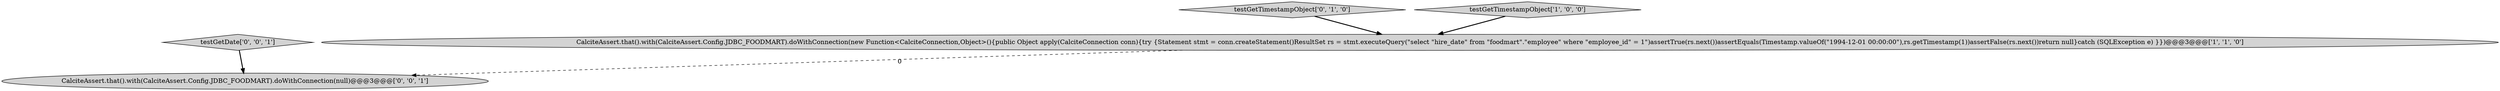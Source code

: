 digraph {
1 [style = filled, label = "CalciteAssert.that().with(CalciteAssert.Config.JDBC_FOODMART).doWithConnection(new Function<CalciteConnection,Object>(){public Object apply(CalciteConnection conn){try {Statement stmt = conn.createStatement()ResultSet rs = stmt.executeQuery(\"select \"hire_date\" from \"foodmart\".\"employee\" where \"employee_id\" = 1\")assertTrue(rs.next())assertEquals(Timestamp.valueOf(\"1994-12-01 00:00:00\"),rs.getTimestamp(1))assertFalse(rs.next())return null}catch (SQLException e) }})@@@3@@@['1', '1', '0']", fillcolor = lightgray, shape = ellipse image = "AAA0AAABBB1BBB"];
3 [style = filled, label = "testGetDate['0', '0', '1']", fillcolor = lightgray, shape = diamond image = "AAA0AAABBB3BBB"];
2 [style = filled, label = "testGetTimestampObject['0', '1', '0']", fillcolor = lightgray, shape = diamond image = "AAA0AAABBB2BBB"];
4 [style = filled, label = "CalciteAssert.that().with(CalciteAssert.Config.JDBC_FOODMART).doWithConnection(null)@@@3@@@['0', '0', '1']", fillcolor = lightgray, shape = ellipse image = "AAA0AAABBB3BBB"];
0 [style = filled, label = "testGetTimestampObject['1', '0', '0']", fillcolor = lightgray, shape = diamond image = "AAA0AAABBB1BBB"];
1->4 [style = dashed, label="0"];
3->4 [style = bold, label=""];
0->1 [style = bold, label=""];
2->1 [style = bold, label=""];
}
